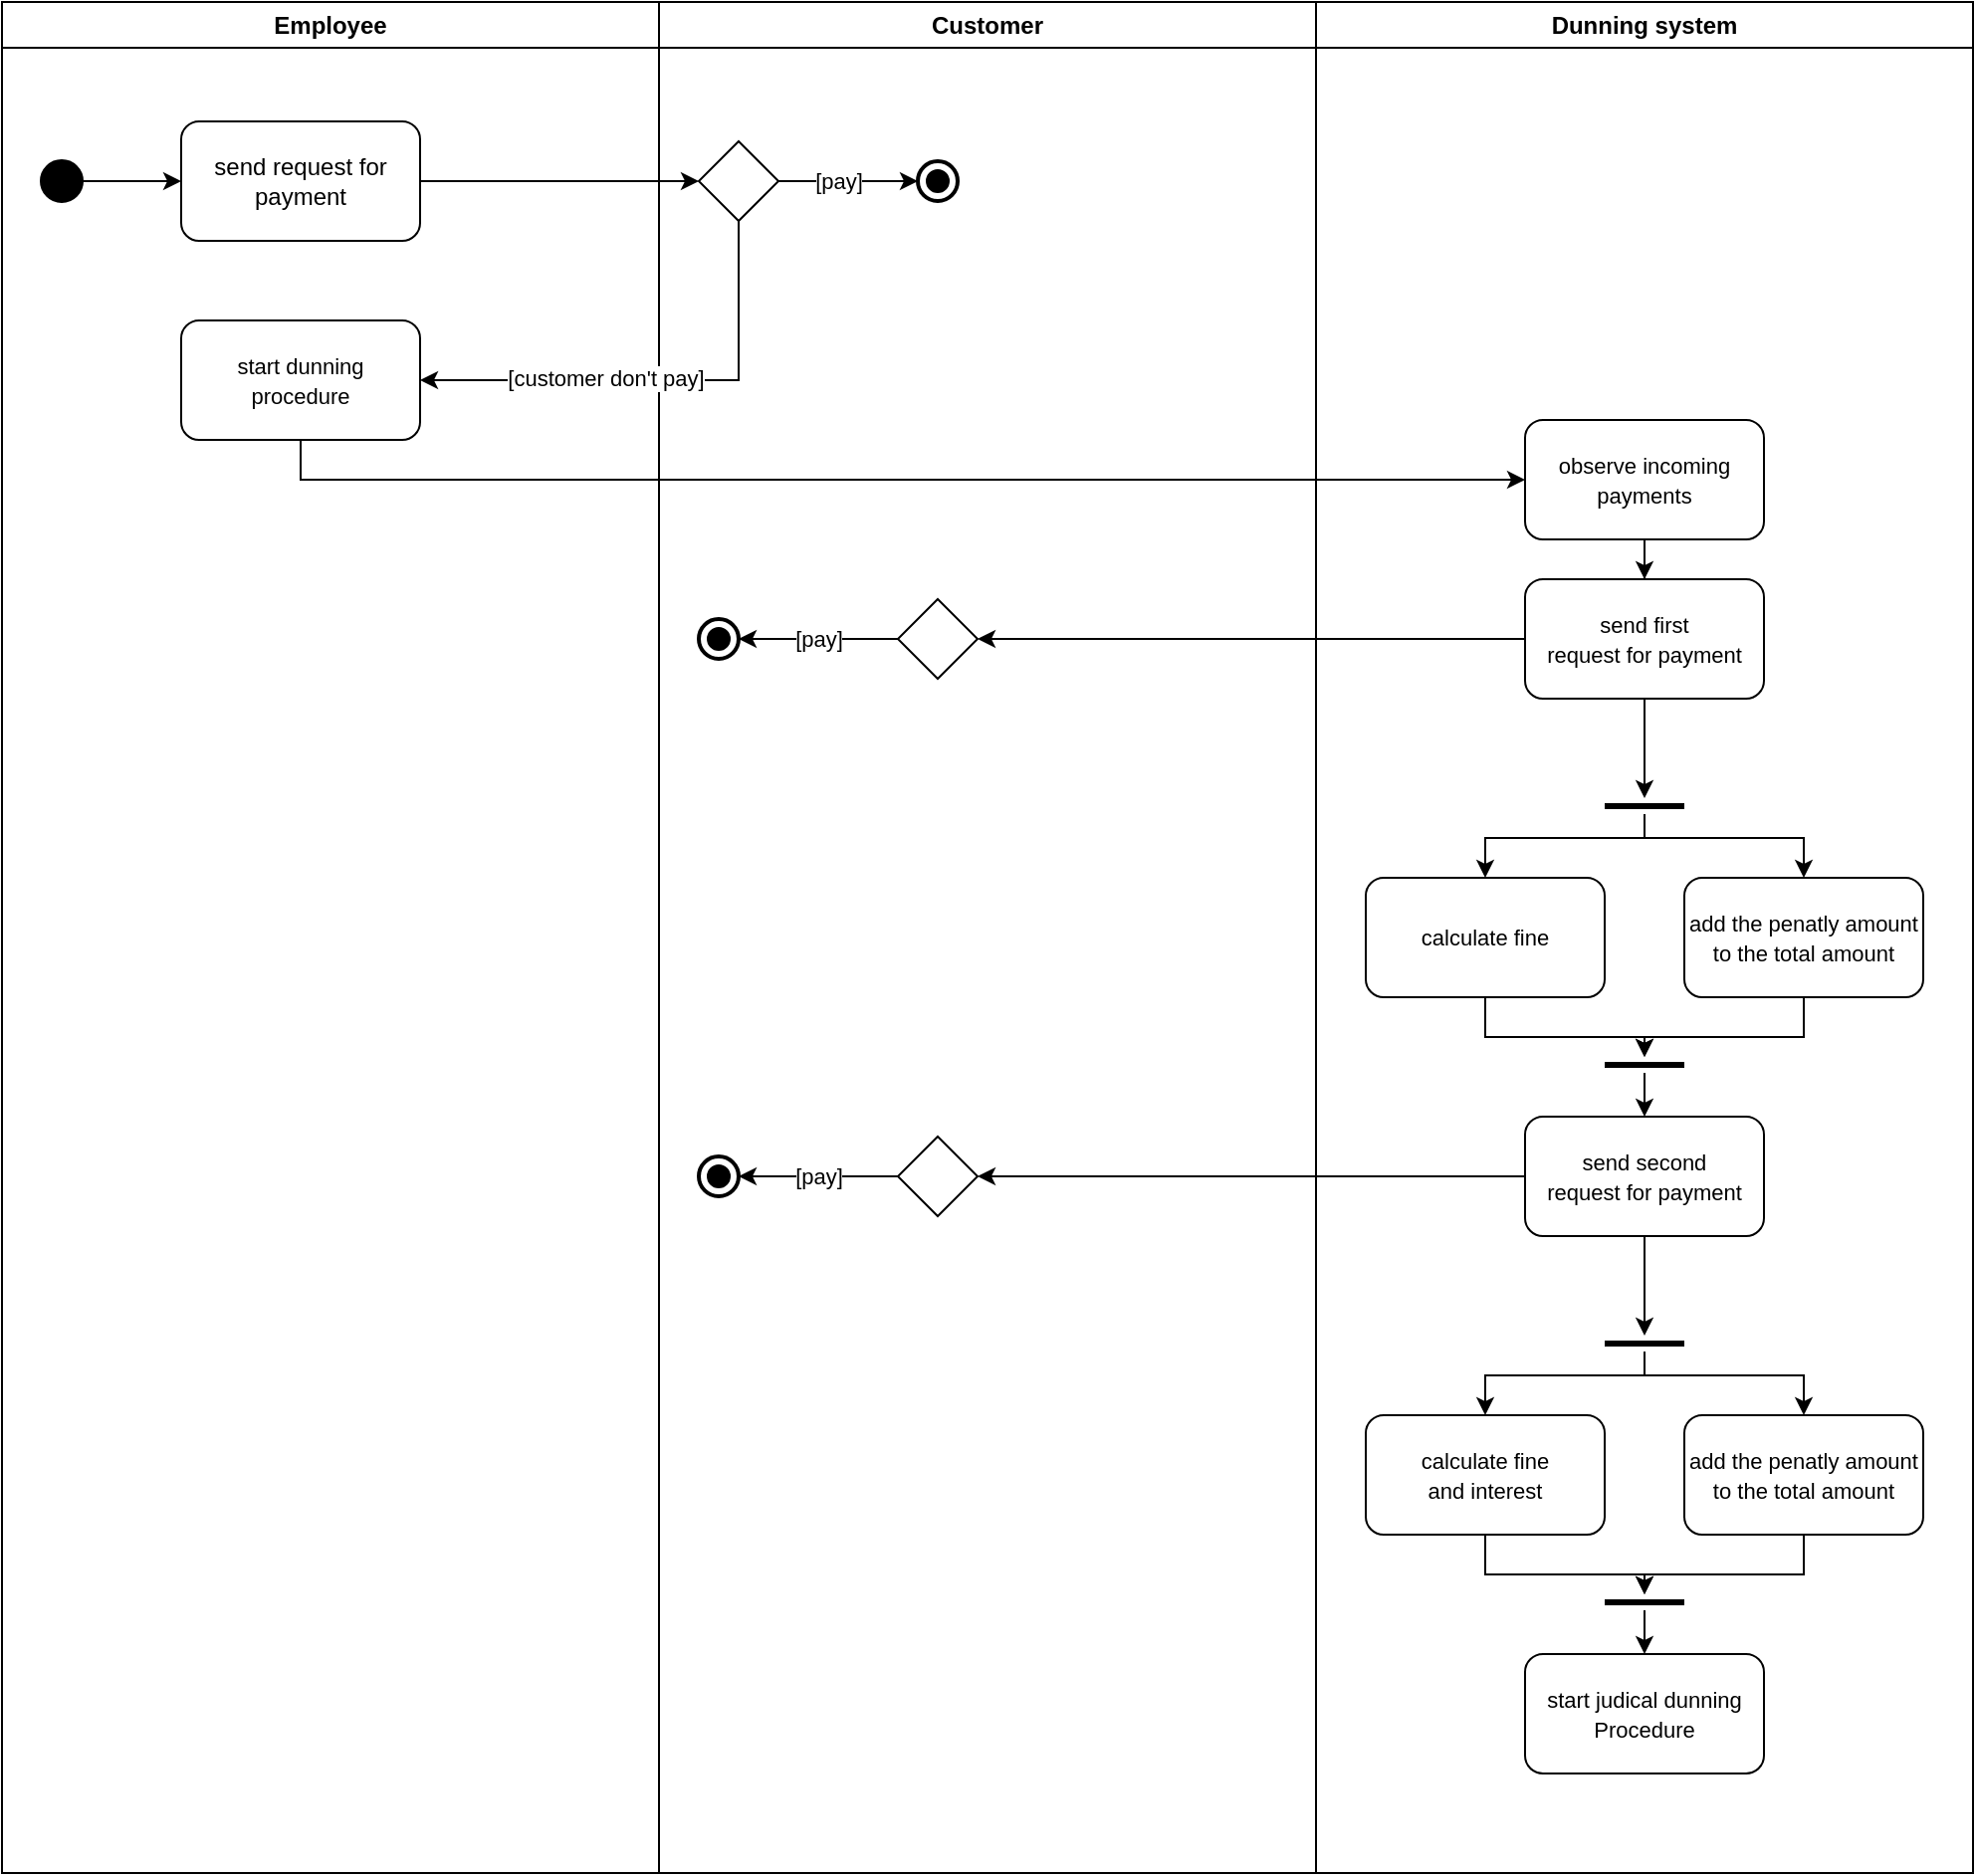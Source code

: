 <mxfile version="26.0.4">
  <diagram name="Seite-1" id="EGFpPbwpN3NIDaKOlWR-">
    <mxGraphModel dx="1185" dy="694" grid="1" gridSize="10" guides="1" tooltips="1" connect="1" arrows="1" fold="1" page="1" pageScale="1" pageWidth="827" pageHeight="1169" math="0" shadow="0">
      <root>
        <mxCell id="0" />
        <mxCell id="1" parent="0" />
        <mxCell id="gWeBi3qP-7HGWclxHaz6-3" style="edgeStyle=orthogonalEdgeStyle;rounded=0;orthogonalLoop=1;jettySize=auto;html=1;entryX=0;entryY=0.5;entryDx=0;entryDy=0;" edge="1" parent="1" source="gWeBi3qP-7HGWclxHaz6-1" target="gWeBi3qP-7HGWclxHaz6-2">
          <mxGeometry relative="1" as="geometry" />
        </mxCell>
        <mxCell id="gWeBi3qP-7HGWclxHaz6-1" value="" style="shape=ellipse;html=1;fillColor=strokeColor;strokeWidth=2;verticalLabelPosition=bottom;verticalAlignment=top;perimeter=ellipsePerimeter;" vertex="1" parent="1">
          <mxGeometry x="250" y="300" width="20" height="20" as="geometry" />
        </mxCell>
        <mxCell id="gWeBi3qP-7HGWclxHaz6-7" style="edgeStyle=orthogonalEdgeStyle;rounded=0;orthogonalLoop=1;jettySize=auto;html=1;entryX=0;entryY=0.5;entryDx=0;entryDy=0;" edge="1" parent="1" source="gWeBi3qP-7HGWclxHaz6-2" target="gWeBi3qP-7HGWclxHaz6-8">
          <mxGeometry relative="1" as="geometry">
            <mxPoint x="590" y="310" as="targetPoint" />
          </mxGeometry>
        </mxCell>
        <mxCell id="gWeBi3qP-7HGWclxHaz6-2" value="send request for payment" style="rounded=1;whiteSpace=wrap;html=1;" vertex="1" parent="1">
          <mxGeometry x="320" y="280" width="120" height="60" as="geometry" />
        </mxCell>
        <mxCell id="gWeBi3qP-7HGWclxHaz6-4" value="Employee" style="swimlane;whiteSpace=wrap;html=1;" vertex="1" parent="1">
          <mxGeometry x="230" y="220" width="330" height="940" as="geometry" />
        </mxCell>
        <mxCell id="gWeBi3qP-7HGWclxHaz6-19" value="&lt;span style=&quot;font-size: 11px; text-wrap: nowrap; background-color: rgb(255, 255, 255);&quot;&gt;start dunning&lt;br&gt;procedure&lt;/span&gt;" style="rounded=1;whiteSpace=wrap;html=1;" vertex="1" parent="gWeBi3qP-7HGWclxHaz6-4">
          <mxGeometry x="90" y="160" width="120" height="60" as="geometry" />
        </mxCell>
        <mxCell id="gWeBi3qP-7HGWclxHaz6-5" value="Customer" style="swimlane;whiteSpace=wrap;html=1;" vertex="1" parent="1">
          <mxGeometry x="560" y="220" width="330" height="940" as="geometry" />
        </mxCell>
        <mxCell id="gWeBi3qP-7HGWclxHaz6-10" style="edgeStyle=orthogonalEdgeStyle;rounded=0;orthogonalLoop=1;jettySize=auto;html=1;entryX=0;entryY=0.5;entryDx=0;entryDy=0;entryPerimeter=0;" edge="1" parent="gWeBi3qP-7HGWclxHaz6-5" source="gWeBi3qP-7HGWclxHaz6-8" target="gWeBi3qP-7HGWclxHaz6-11">
          <mxGeometry relative="1" as="geometry">
            <mxPoint x="110" y="90" as="targetPoint" />
          </mxGeometry>
        </mxCell>
        <mxCell id="gWeBi3qP-7HGWclxHaz6-22" value="[pay]" style="edgeLabel;html=1;align=center;verticalAlign=middle;resizable=0;points=[];" vertex="1" connectable="0" parent="gWeBi3qP-7HGWclxHaz6-10">
          <mxGeometry x="0.173" relative="1" as="geometry">
            <mxPoint x="-11" as="offset" />
          </mxGeometry>
        </mxCell>
        <mxCell id="gWeBi3qP-7HGWclxHaz6-8" value="" style="rhombus;whiteSpace=wrap;html=1;" vertex="1" parent="gWeBi3qP-7HGWclxHaz6-5">
          <mxGeometry x="20" y="70" width="40" height="40" as="geometry" />
        </mxCell>
        <mxCell id="gWeBi3qP-7HGWclxHaz6-11" value="" style="html=1;shape=mxgraph.sysml.actFinal;strokeWidth=2;verticalLabelPosition=bottom;verticalAlignment=top;" vertex="1" parent="gWeBi3qP-7HGWclxHaz6-5">
          <mxGeometry x="130" y="80" width="20" height="20" as="geometry" />
        </mxCell>
        <mxCell id="gWeBi3qP-7HGWclxHaz6-29" value="" style="rhombus;whiteSpace=wrap;html=1;" vertex="1" parent="gWeBi3qP-7HGWclxHaz6-5">
          <mxGeometry x="120" y="300" width="40" height="40" as="geometry" />
        </mxCell>
        <mxCell id="gWeBi3qP-7HGWclxHaz6-33" value="" style="html=1;shape=mxgraph.sysml.actFinal;strokeWidth=2;verticalLabelPosition=bottom;verticalAlignment=top;" vertex="1" parent="gWeBi3qP-7HGWclxHaz6-5">
          <mxGeometry x="20" y="310" width="20" height="20" as="geometry" />
        </mxCell>
        <mxCell id="gWeBi3qP-7HGWclxHaz6-34" style="edgeStyle=orthogonalEdgeStyle;rounded=0;orthogonalLoop=1;jettySize=auto;html=1;entryX=1;entryY=0.5;entryDx=0;entryDy=0;entryPerimeter=0;" edge="1" parent="gWeBi3qP-7HGWclxHaz6-5" source="gWeBi3qP-7HGWclxHaz6-29" target="gWeBi3qP-7HGWclxHaz6-33">
          <mxGeometry relative="1" as="geometry" />
        </mxCell>
        <mxCell id="gWeBi3qP-7HGWclxHaz6-35" value="[pay]" style="edgeLabel;html=1;align=center;verticalAlign=middle;resizable=0;points=[];" vertex="1" connectable="0" parent="gWeBi3qP-7HGWclxHaz6-34">
          <mxGeometry x="-0.002" relative="1" as="geometry">
            <mxPoint as="offset" />
          </mxGeometry>
        </mxCell>
        <mxCell id="gWeBi3qP-7HGWclxHaz6-48" value="" style="rhombus;whiteSpace=wrap;html=1;" vertex="1" parent="gWeBi3qP-7HGWclxHaz6-5">
          <mxGeometry x="120" y="570" width="40" height="40" as="geometry" />
        </mxCell>
        <mxCell id="gWeBi3qP-7HGWclxHaz6-49" value="" style="html=1;shape=mxgraph.sysml.actFinal;strokeWidth=2;verticalLabelPosition=bottom;verticalAlignment=top;" vertex="1" parent="gWeBi3qP-7HGWclxHaz6-5">
          <mxGeometry x="20" y="580" width="20" height="20" as="geometry" />
        </mxCell>
        <mxCell id="gWeBi3qP-7HGWclxHaz6-50" style="edgeStyle=orthogonalEdgeStyle;rounded=0;orthogonalLoop=1;jettySize=auto;html=1;entryX=1;entryY=0.5;entryDx=0;entryDy=0;entryPerimeter=0;" edge="1" parent="gWeBi3qP-7HGWclxHaz6-5" source="gWeBi3qP-7HGWclxHaz6-48" target="gWeBi3qP-7HGWclxHaz6-49">
          <mxGeometry relative="1" as="geometry" />
        </mxCell>
        <mxCell id="gWeBi3qP-7HGWclxHaz6-51" value="[pay]" style="edgeLabel;html=1;align=center;verticalAlign=middle;resizable=0;points=[];" vertex="1" connectable="0" parent="gWeBi3qP-7HGWclxHaz6-50">
          <mxGeometry x="-0.002" relative="1" as="geometry">
            <mxPoint as="offset" />
          </mxGeometry>
        </mxCell>
        <mxCell id="gWeBi3qP-7HGWclxHaz6-13" value="Dunning system" style="swimlane;whiteSpace=wrap;html=1;" vertex="1" parent="1">
          <mxGeometry x="890" y="220" width="330" height="940" as="geometry" />
        </mxCell>
        <mxCell id="gWeBi3qP-7HGWclxHaz6-26" value="" style="edgeStyle=orthogonalEdgeStyle;rounded=0;orthogonalLoop=1;jettySize=auto;html=1;" edge="1" parent="gWeBi3qP-7HGWclxHaz6-13" source="gWeBi3qP-7HGWclxHaz6-24" target="gWeBi3qP-7HGWclxHaz6-25">
          <mxGeometry relative="1" as="geometry" />
        </mxCell>
        <mxCell id="gWeBi3qP-7HGWclxHaz6-24" value="&lt;span style=&quot;font-size: 11px; text-wrap: nowrap; background-color: rgb(255, 255, 255);&quot;&gt;observe incoming&lt;br&gt;payments&lt;/span&gt;" style="rounded=1;whiteSpace=wrap;html=1;" vertex="1" parent="gWeBi3qP-7HGWclxHaz6-13">
          <mxGeometry x="105" y="210" width="120" height="60" as="geometry" />
        </mxCell>
        <mxCell id="gWeBi3qP-7HGWclxHaz6-37" value="" style="edgeStyle=orthogonalEdgeStyle;rounded=0;orthogonalLoop=1;jettySize=auto;html=1;" edge="1" parent="gWeBi3qP-7HGWclxHaz6-13" source="gWeBi3qP-7HGWclxHaz6-25" target="gWeBi3qP-7HGWclxHaz6-38">
          <mxGeometry relative="1" as="geometry">
            <mxPoint x="165" y="390" as="targetPoint" />
            <Array as="points">
              <mxPoint x="165" y="400" />
              <mxPoint x="165" y="400" />
            </Array>
          </mxGeometry>
        </mxCell>
        <mxCell id="gWeBi3qP-7HGWclxHaz6-25" value="&lt;span style=&quot;font-size: 11px; text-wrap: nowrap; background-color: rgb(255, 255, 255);&quot;&gt;send first&lt;br&gt;request for payment&lt;/span&gt;" style="rounded=1;whiteSpace=wrap;html=1;" vertex="1" parent="gWeBi3qP-7HGWclxHaz6-13">
          <mxGeometry x="105" y="290" width="120" height="60" as="geometry" />
        </mxCell>
        <mxCell id="gWeBi3qP-7HGWclxHaz6-41" style="edgeStyle=orthogonalEdgeStyle;rounded=0;orthogonalLoop=1;jettySize=auto;html=1;entryX=0.5;entryY=0;entryDx=0;entryDy=0;" edge="1" parent="gWeBi3qP-7HGWclxHaz6-13" source="gWeBi3qP-7HGWclxHaz6-38" target="gWeBi3qP-7HGWclxHaz6-40">
          <mxGeometry relative="1" as="geometry">
            <Array as="points">
              <mxPoint x="165" y="420" />
              <mxPoint x="245" y="420" />
            </Array>
          </mxGeometry>
        </mxCell>
        <mxCell id="gWeBi3qP-7HGWclxHaz6-42" style="edgeStyle=orthogonalEdgeStyle;rounded=0;orthogonalLoop=1;jettySize=auto;html=1;entryX=0.5;entryY=0;entryDx=0;entryDy=0;" edge="1" parent="gWeBi3qP-7HGWclxHaz6-13" source="gWeBi3qP-7HGWclxHaz6-38" target="gWeBi3qP-7HGWclxHaz6-39">
          <mxGeometry relative="1" as="geometry">
            <Array as="points">
              <mxPoint x="165" y="420" />
              <mxPoint x="85" y="420" />
            </Array>
          </mxGeometry>
        </mxCell>
        <mxCell id="gWeBi3qP-7HGWclxHaz6-38" value="" style="line;strokeWidth=3;fillColor=none;align=left;verticalAlign=middle;spacingTop=-1;spacingLeft=3;spacingRight=3;rotatable=0;labelPosition=right;points=[];portConstraint=eastwest;strokeColor=inherit;" vertex="1" parent="gWeBi3qP-7HGWclxHaz6-13">
          <mxGeometry x="145" y="400" width="40" height="8" as="geometry" />
        </mxCell>
        <mxCell id="gWeBi3qP-7HGWclxHaz6-46" style="edgeStyle=orthogonalEdgeStyle;rounded=0;orthogonalLoop=1;jettySize=auto;html=1;" edge="1" parent="gWeBi3qP-7HGWclxHaz6-13" source="gWeBi3qP-7HGWclxHaz6-39" target="gWeBi3qP-7HGWclxHaz6-44">
          <mxGeometry relative="1" as="geometry">
            <Array as="points">
              <mxPoint x="85" y="520" />
              <mxPoint x="165" y="520" />
            </Array>
          </mxGeometry>
        </mxCell>
        <mxCell id="gWeBi3qP-7HGWclxHaz6-39" value="&lt;span style=&quot;font-size: 11px; text-wrap: nowrap; background-color: rgb(255, 255, 255);&quot;&gt;calculate fine&lt;/span&gt;" style="rounded=1;whiteSpace=wrap;html=1;" vertex="1" parent="gWeBi3qP-7HGWclxHaz6-13">
          <mxGeometry x="25" y="440" width="120" height="60" as="geometry" />
        </mxCell>
        <mxCell id="gWeBi3qP-7HGWclxHaz6-40" value="&lt;span style=&quot;font-size: 11px; text-wrap: nowrap; background-color: rgb(255, 255, 255);&quot;&gt;add the penatly amount&lt;br&gt;to the total amount&lt;br&gt;&lt;/span&gt;" style="rounded=1;whiteSpace=wrap;html=1;" vertex="1" parent="gWeBi3qP-7HGWclxHaz6-13">
          <mxGeometry x="185" y="440" width="120" height="60" as="geometry" />
        </mxCell>
        <mxCell id="gWeBi3qP-7HGWclxHaz6-43" value="&lt;span style=&quot;font-size: 11px; text-wrap: nowrap; background-color: rgb(255, 255, 255);&quot;&gt;send second&lt;br&gt;request for payment&lt;/span&gt;" style="rounded=1;whiteSpace=wrap;html=1;" vertex="1" parent="gWeBi3qP-7HGWclxHaz6-13">
          <mxGeometry x="105" y="560" width="120" height="60" as="geometry" />
        </mxCell>
        <mxCell id="gWeBi3qP-7HGWclxHaz6-47" style="edgeStyle=orthogonalEdgeStyle;rounded=0;orthogonalLoop=1;jettySize=auto;html=1;entryX=0.5;entryY=0;entryDx=0;entryDy=0;" edge="1" parent="gWeBi3qP-7HGWclxHaz6-13" source="gWeBi3qP-7HGWclxHaz6-44" target="gWeBi3qP-7HGWclxHaz6-43">
          <mxGeometry relative="1" as="geometry">
            <Array as="points">
              <mxPoint x="165" y="550" />
              <mxPoint x="165" y="550" />
            </Array>
          </mxGeometry>
        </mxCell>
        <mxCell id="gWeBi3qP-7HGWclxHaz6-44" value="" style="line;strokeWidth=3;fillColor=none;align=left;verticalAlign=middle;spacingTop=-1;spacingLeft=3;spacingRight=3;rotatable=0;labelPosition=right;points=[];portConstraint=eastwest;strokeColor=inherit;" vertex="1" parent="gWeBi3qP-7HGWclxHaz6-13">
          <mxGeometry x="145" y="530" width="40" height="8" as="geometry" />
        </mxCell>
        <mxCell id="gWeBi3qP-7HGWclxHaz6-45" style="edgeStyle=orthogonalEdgeStyle;rounded=0;orthogonalLoop=1;jettySize=auto;html=1;" edge="1" parent="gWeBi3qP-7HGWclxHaz6-13" source="gWeBi3qP-7HGWclxHaz6-40" target="gWeBi3qP-7HGWclxHaz6-44">
          <mxGeometry relative="1" as="geometry">
            <Array as="points">
              <mxPoint x="245" y="520" />
              <mxPoint x="165" y="520" />
            </Array>
          </mxGeometry>
        </mxCell>
        <mxCell id="gWeBi3qP-7HGWclxHaz6-61" value="" style="edgeStyle=orthogonalEdgeStyle;rounded=0;orthogonalLoop=1;jettySize=auto;html=1;" edge="1" parent="gWeBi3qP-7HGWclxHaz6-13" target="gWeBi3qP-7HGWclxHaz6-64">
          <mxGeometry relative="1" as="geometry">
            <mxPoint x="165" y="620" as="sourcePoint" />
            <mxPoint x="165" y="660" as="targetPoint" />
            <Array as="points">
              <mxPoint x="165" y="670" />
              <mxPoint x="165" y="670" />
            </Array>
          </mxGeometry>
        </mxCell>
        <mxCell id="gWeBi3qP-7HGWclxHaz6-62" style="edgeStyle=orthogonalEdgeStyle;rounded=0;orthogonalLoop=1;jettySize=auto;html=1;entryX=0.5;entryY=0;entryDx=0;entryDy=0;" edge="1" parent="gWeBi3qP-7HGWclxHaz6-13" source="gWeBi3qP-7HGWclxHaz6-64" target="gWeBi3qP-7HGWclxHaz6-67">
          <mxGeometry relative="1" as="geometry">
            <Array as="points">
              <mxPoint x="165" y="690" />
              <mxPoint x="245" y="690" />
            </Array>
          </mxGeometry>
        </mxCell>
        <mxCell id="gWeBi3qP-7HGWclxHaz6-63" style="edgeStyle=orthogonalEdgeStyle;rounded=0;orthogonalLoop=1;jettySize=auto;html=1;entryX=0.5;entryY=0;entryDx=0;entryDy=0;" edge="1" parent="gWeBi3qP-7HGWclxHaz6-13" source="gWeBi3qP-7HGWclxHaz6-64" target="gWeBi3qP-7HGWclxHaz6-66">
          <mxGeometry relative="1" as="geometry">
            <Array as="points">
              <mxPoint x="165" y="690" />
              <mxPoint x="85" y="690" />
            </Array>
          </mxGeometry>
        </mxCell>
        <mxCell id="gWeBi3qP-7HGWclxHaz6-64" value="" style="line;strokeWidth=3;fillColor=none;align=left;verticalAlign=middle;spacingTop=-1;spacingLeft=3;spacingRight=3;rotatable=0;labelPosition=right;points=[];portConstraint=eastwest;strokeColor=inherit;" vertex="1" parent="gWeBi3qP-7HGWclxHaz6-13">
          <mxGeometry x="145" y="670" width="40" height="8" as="geometry" />
        </mxCell>
        <mxCell id="gWeBi3qP-7HGWclxHaz6-65" style="edgeStyle=orthogonalEdgeStyle;rounded=0;orthogonalLoop=1;jettySize=auto;html=1;" edge="1" parent="gWeBi3qP-7HGWclxHaz6-13" source="gWeBi3qP-7HGWclxHaz6-66" target="gWeBi3qP-7HGWclxHaz6-70">
          <mxGeometry relative="1" as="geometry">
            <Array as="points">
              <mxPoint x="85" y="790" />
              <mxPoint x="165" y="790" />
            </Array>
          </mxGeometry>
        </mxCell>
        <mxCell id="gWeBi3qP-7HGWclxHaz6-66" value="&lt;span style=&quot;font-size: 11px; text-wrap: nowrap; background-color: rgb(255, 255, 255);&quot;&gt;calculate fine&lt;br&gt;and interest&lt;/span&gt;" style="rounded=1;whiteSpace=wrap;html=1;" vertex="1" parent="gWeBi3qP-7HGWclxHaz6-13">
          <mxGeometry x="25" y="710" width="120" height="60" as="geometry" />
        </mxCell>
        <mxCell id="gWeBi3qP-7HGWclxHaz6-67" value="&lt;span style=&quot;font-size: 11px; text-wrap: nowrap; background-color: rgb(255, 255, 255);&quot;&gt;add the penatly amount&lt;br&gt;to the total amount&lt;br&gt;&lt;/span&gt;" style="rounded=1;whiteSpace=wrap;html=1;" vertex="1" parent="gWeBi3qP-7HGWclxHaz6-13">
          <mxGeometry x="185" y="710" width="120" height="60" as="geometry" />
        </mxCell>
        <mxCell id="gWeBi3qP-7HGWclxHaz6-68" value="&lt;span style=&quot;font-size: 11px; text-wrap: nowrap; background-color: rgb(255, 255, 255);&quot;&gt;start judical dunning&lt;br&gt;Procedure&lt;/span&gt;" style="rounded=1;whiteSpace=wrap;html=1;" vertex="1" parent="gWeBi3qP-7HGWclxHaz6-13">
          <mxGeometry x="105" y="830" width="120" height="60" as="geometry" />
        </mxCell>
        <mxCell id="gWeBi3qP-7HGWclxHaz6-69" style="edgeStyle=orthogonalEdgeStyle;rounded=0;orthogonalLoop=1;jettySize=auto;html=1;entryX=0.5;entryY=0;entryDx=0;entryDy=0;" edge="1" parent="gWeBi3qP-7HGWclxHaz6-13" source="gWeBi3qP-7HGWclxHaz6-70" target="gWeBi3qP-7HGWclxHaz6-68">
          <mxGeometry relative="1" as="geometry">
            <Array as="points">
              <mxPoint x="165" y="820" />
              <mxPoint x="165" y="820" />
            </Array>
          </mxGeometry>
        </mxCell>
        <mxCell id="gWeBi3qP-7HGWclxHaz6-70" value="" style="line;strokeWidth=3;fillColor=none;align=left;verticalAlign=middle;spacingTop=-1;spacingLeft=3;spacingRight=3;rotatable=0;labelPosition=right;points=[];portConstraint=eastwest;strokeColor=inherit;" vertex="1" parent="gWeBi3qP-7HGWclxHaz6-13">
          <mxGeometry x="145" y="800" width="40" height="8" as="geometry" />
        </mxCell>
        <mxCell id="gWeBi3qP-7HGWclxHaz6-71" style="edgeStyle=orthogonalEdgeStyle;rounded=0;orthogonalLoop=1;jettySize=auto;html=1;" edge="1" parent="gWeBi3qP-7HGWclxHaz6-13" source="gWeBi3qP-7HGWclxHaz6-67" target="gWeBi3qP-7HGWclxHaz6-70">
          <mxGeometry relative="1" as="geometry">
            <Array as="points">
              <mxPoint x="245" y="790" />
              <mxPoint x="165" y="790" />
            </Array>
          </mxGeometry>
        </mxCell>
        <mxCell id="gWeBi3qP-7HGWclxHaz6-20" style="edgeStyle=orthogonalEdgeStyle;rounded=0;orthogonalLoop=1;jettySize=auto;html=1;entryX=1;entryY=0.5;entryDx=0;entryDy=0;" edge="1" parent="1" source="gWeBi3qP-7HGWclxHaz6-8" target="gWeBi3qP-7HGWclxHaz6-19">
          <mxGeometry relative="1" as="geometry">
            <Array as="points">
              <mxPoint x="600" y="410" />
            </Array>
          </mxGeometry>
        </mxCell>
        <mxCell id="gWeBi3qP-7HGWclxHaz6-21" value="[customer don&#39;t pay]" style="edgeLabel;html=1;align=center;verticalAlign=middle;resizable=0;points=[];" vertex="1" connectable="0" parent="gWeBi3qP-7HGWclxHaz6-20">
          <mxGeometry x="0.229" y="-1" relative="1" as="geometry">
            <mxPoint as="offset" />
          </mxGeometry>
        </mxCell>
        <mxCell id="gWeBi3qP-7HGWclxHaz6-23" style="edgeStyle=orthogonalEdgeStyle;rounded=0;orthogonalLoop=1;jettySize=auto;html=1;entryX=0.008;entryY=0.498;entryDx=0;entryDy=0;entryPerimeter=0;" edge="1" parent="1" source="gWeBi3qP-7HGWclxHaz6-19" target="gWeBi3qP-7HGWclxHaz6-24">
          <mxGeometry relative="1" as="geometry">
            <mxPoint x="990" y="460" as="targetPoint" />
            <Array as="points">
              <mxPoint x="380" y="460" />
              <mxPoint x="995" y="460" />
            </Array>
          </mxGeometry>
        </mxCell>
        <mxCell id="gWeBi3qP-7HGWclxHaz6-28" value="" style="edgeStyle=orthogonalEdgeStyle;rounded=0;orthogonalLoop=1;jettySize=auto;html=1;entryX=1;entryY=0.5;entryDx=0;entryDy=0;" edge="1" parent="1" source="gWeBi3qP-7HGWclxHaz6-25" target="gWeBi3qP-7HGWclxHaz6-29">
          <mxGeometry relative="1" as="geometry">
            <mxPoint x="895" y="540" as="targetPoint" />
          </mxGeometry>
        </mxCell>
        <mxCell id="gWeBi3qP-7HGWclxHaz6-52" value="" style="edgeStyle=orthogonalEdgeStyle;rounded=0;orthogonalLoop=1;jettySize=auto;html=1;entryX=1;entryY=0.5;entryDx=0;entryDy=0;exitX=0;exitY=0.5;exitDx=0;exitDy=0;" edge="1" parent="1" target="gWeBi3qP-7HGWclxHaz6-48" source="gWeBi3qP-7HGWclxHaz6-43">
          <mxGeometry relative="1" as="geometry">
            <mxPoint x="995" y="810" as="sourcePoint" />
            <mxPoint x="895" y="810" as="targetPoint" />
          </mxGeometry>
        </mxCell>
      </root>
    </mxGraphModel>
  </diagram>
</mxfile>
